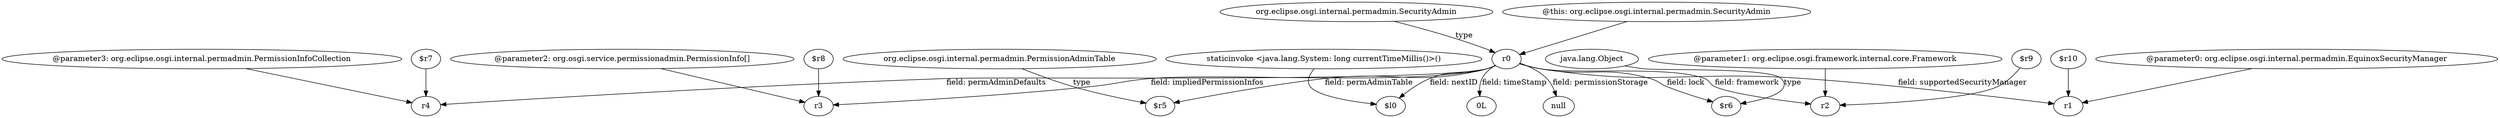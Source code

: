 digraph g {
0[label="staticinvoke <java.lang.System: long currentTimeMillis()>()"]
1[label="$l0"]
0->1[label=""]
2[label="org.eclipse.osgi.internal.permadmin.PermissionAdminTable"]
3[label="$r5"]
2->3[label="type"]
4[label="r0"]
5[label="r4"]
4->5[label="field: permAdminDefaults"]
6[label="org.eclipse.osgi.internal.permadmin.SecurityAdmin"]
6->4[label="type"]
7[label="$r8"]
8[label="r3"]
7->8[label=""]
9[label="@parameter1: org.eclipse.osgi.framework.internal.core.Framework"]
10[label="r2"]
9->10[label=""]
4->10[label="field: framework"]
11[label="$r9"]
11->10[label=""]
12[label="null"]
4->12[label="field: permissionStorage"]
13[label="r1"]
4->13[label="field: supportedSecurityManager"]
14[label="@this: org.eclipse.osgi.internal.permadmin.SecurityAdmin"]
14->4[label=""]
15[label="@parameter3: org.eclipse.osgi.internal.permadmin.PermissionInfoCollection"]
15->5[label=""]
4->1[label="field: nextID"]
16[label="$r10"]
16->13[label=""]
17[label="$r7"]
17->5[label=""]
4->3[label="field: permAdminTable"]
4->8[label="field: impliedPermissionInfos"]
18[label="@parameter2: org.osgi.service.permissionadmin.PermissionInfo[]"]
18->8[label=""]
19[label="java.lang.Object"]
20[label="$r6"]
19->20[label="type"]
21[label="0L"]
4->21[label="field: timeStamp"]
22[label="@parameter0: org.eclipse.osgi.internal.permadmin.EquinoxSecurityManager"]
22->13[label=""]
4->20[label="field: lock"]
}